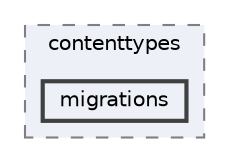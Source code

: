 digraph "C:/Users/LukeMabie/documents/Development/Password_Saver_Using_Django-master/venv/Lib/site-packages/django/contrib/contenttypes/migrations"
{
 // LATEX_PDF_SIZE
  bgcolor="transparent";
  edge [fontname=Helvetica,fontsize=10,labelfontname=Helvetica,labelfontsize=10];
  node [fontname=Helvetica,fontsize=10,shape=box,height=0.2,width=0.4];
  compound=true
  subgraph clusterdir_e5043111cc0c1b2c56ce9afb234a12a4 {
    graph [ bgcolor="#edf0f7", pencolor="grey50", label="contenttypes", fontname=Helvetica,fontsize=10 style="filled,dashed", URL="dir_e5043111cc0c1b2c56ce9afb234a12a4.html",tooltip=""]
  dir_febed5077c39e5ef8ae5e4565b7e5fc5 [label="migrations", fillcolor="#edf0f7", color="grey25", style="filled,bold", URL="dir_febed5077c39e5ef8ae5e4565b7e5fc5.html",tooltip=""];
  }
}
